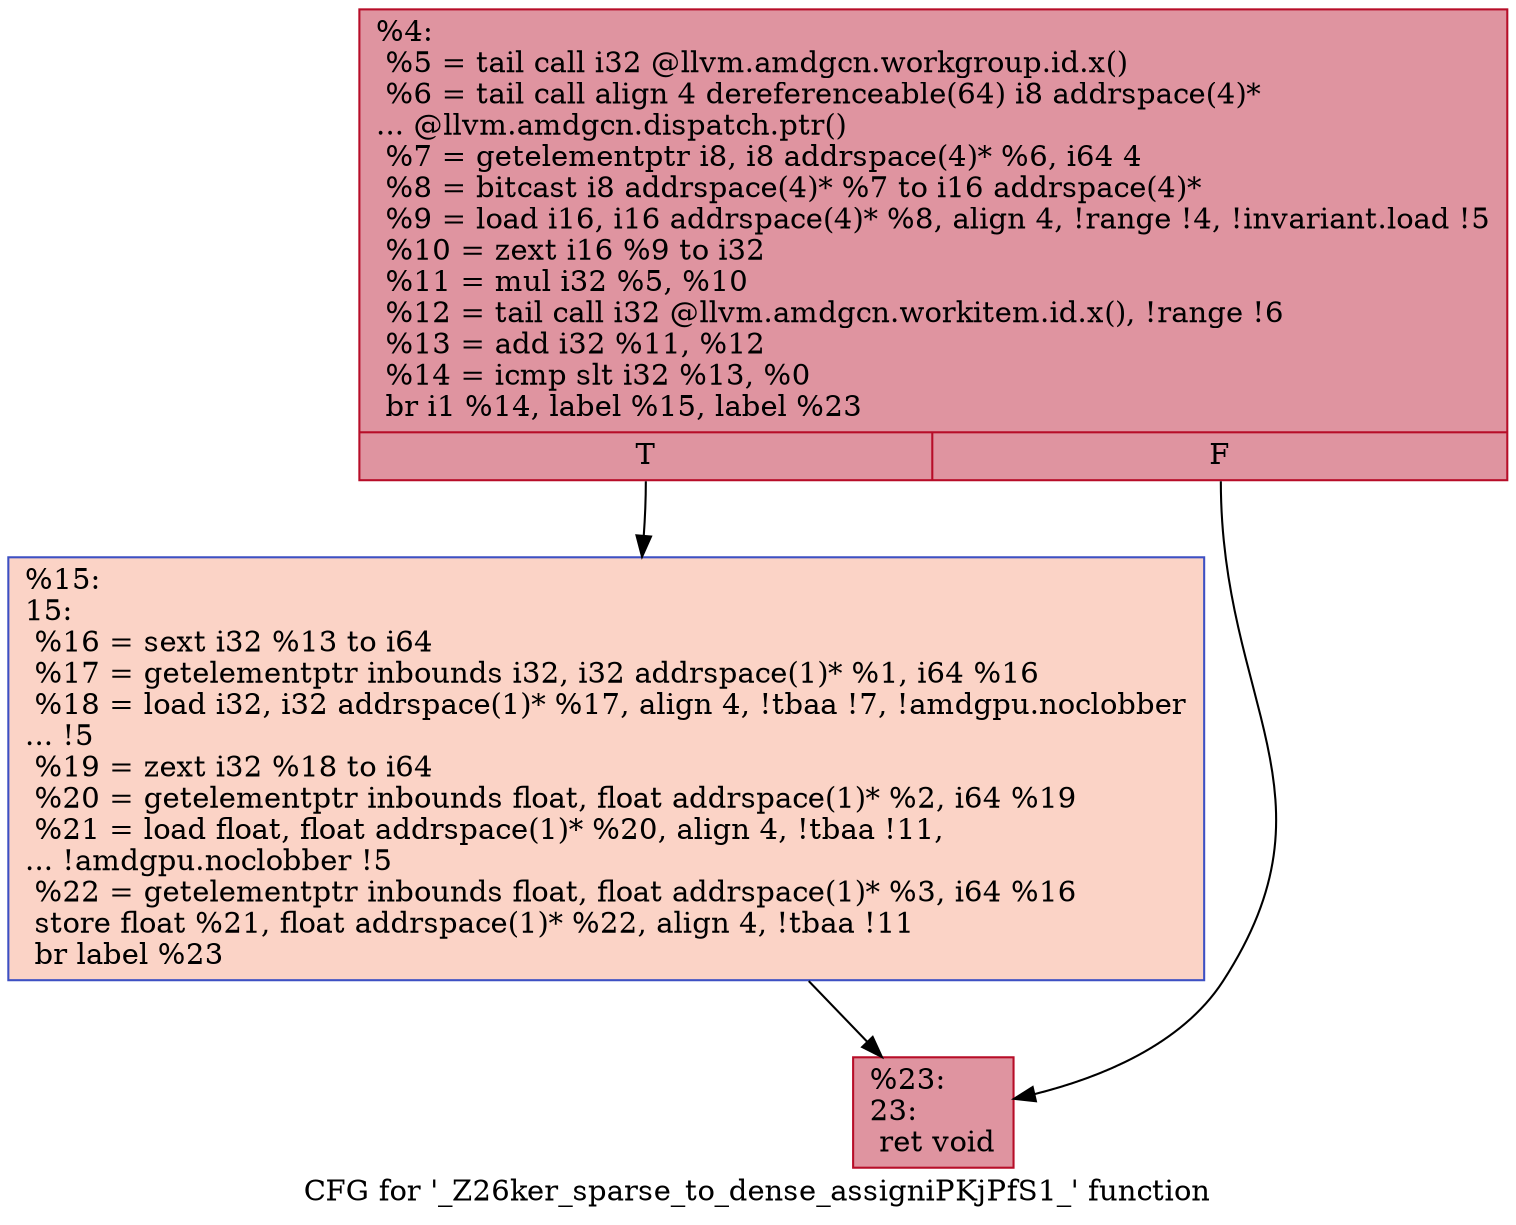 digraph "CFG for '_Z26ker_sparse_to_dense_assigniPKjPfS1_' function" {
	label="CFG for '_Z26ker_sparse_to_dense_assigniPKjPfS1_' function";

	Node0x4dde140 [shape=record,color="#b70d28ff", style=filled, fillcolor="#b70d2870",label="{%4:\l  %5 = tail call i32 @llvm.amdgcn.workgroup.id.x()\l  %6 = tail call align 4 dereferenceable(64) i8 addrspace(4)*\l... @llvm.amdgcn.dispatch.ptr()\l  %7 = getelementptr i8, i8 addrspace(4)* %6, i64 4\l  %8 = bitcast i8 addrspace(4)* %7 to i16 addrspace(4)*\l  %9 = load i16, i16 addrspace(4)* %8, align 4, !range !4, !invariant.load !5\l  %10 = zext i16 %9 to i32\l  %11 = mul i32 %5, %10\l  %12 = tail call i32 @llvm.amdgcn.workitem.id.x(), !range !6\l  %13 = add i32 %11, %12\l  %14 = icmp slt i32 %13, %0\l  br i1 %14, label %15, label %23\l|{<s0>T|<s1>F}}"];
	Node0x4dde140:s0 -> Node0x4de0090;
	Node0x4dde140:s1 -> Node0x4de0120;
	Node0x4de0090 [shape=record,color="#3d50c3ff", style=filled, fillcolor="#f59c7d70",label="{%15:\l15:                                               \l  %16 = sext i32 %13 to i64\l  %17 = getelementptr inbounds i32, i32 addrspace(1)* %1, i64 %16\l  %18 = load i32, i32 addrspace(1)* %17, align 4, !tbaa !7, !amdgpu.noclobber\l... !5\l  %19 = zext i32 %18 to i64\l  %20 = getelementptr inbounds float, float addrspace(1)* %2, i64 %19\l  %21 = load float, float addrspace(1)* %20, align 4, !tbaa !11,\l... !amdgpu.noclobber !5\l  %22 = getelementptr inbounds float, float addrspace(1)* %3, i64 %16\l  store float %21, float addrspace(1)* %22, align 4, !tbaa !11\l  br label %23\l}"];
	Node0x4de0090 -> Node0x4de0120;
	Node0x4de0120 [shape=record,color="#b70d28ff", style=filled, fillcolor="#b70d2870",label="{%23:\l23:                                               \l  ret void\l}"];
}
